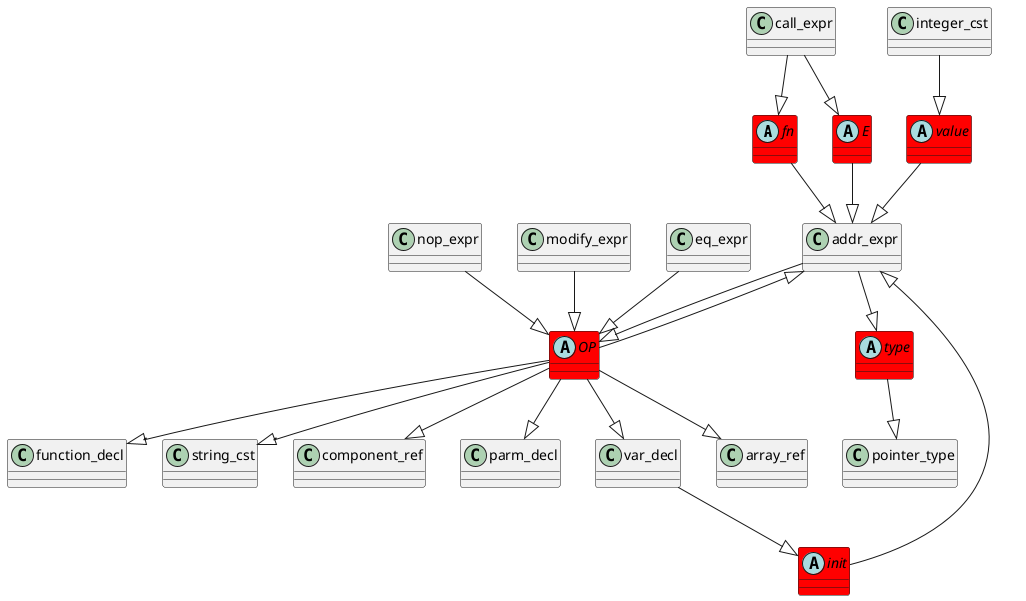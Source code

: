 @startuml
abstract class	fn	 #red	
fn	 --|> 	addr_expr	
call_expr	 --|> 	fn	
abstract class	type	 #red	
type	 --|> 	pointer_type	
addr_expr	 --|> 	type	
abstract class	OP	 #red	
OP	 --|> 	function_decl	
addr_expr	 --|> 	OP	
OP	 --|> 	addr_expr	
nop_expr	 --|> 	OP	
OP	 --|> 	string_cst	
OP	 --|> 	component_ref	
modify_expr	 --|> 	OP	
eq_expr	 --|> 	OP	
abstract class	E	 #red	
E	 --|> 	addr_expr	
call_expr	 --|> 	E	
OP	 --|> 	parm_decl	
OP	 --|> 	var_decl	
abstract class	value	 #red	
value	 --|> 	addr_expr	
integer_cst	 --|> 	value	
OP	 --|> 	array_ref	
abstract class	init	 #red	
init	 --|> 	addr_expr	
var_decl	 --|> 	init	
@enduml
